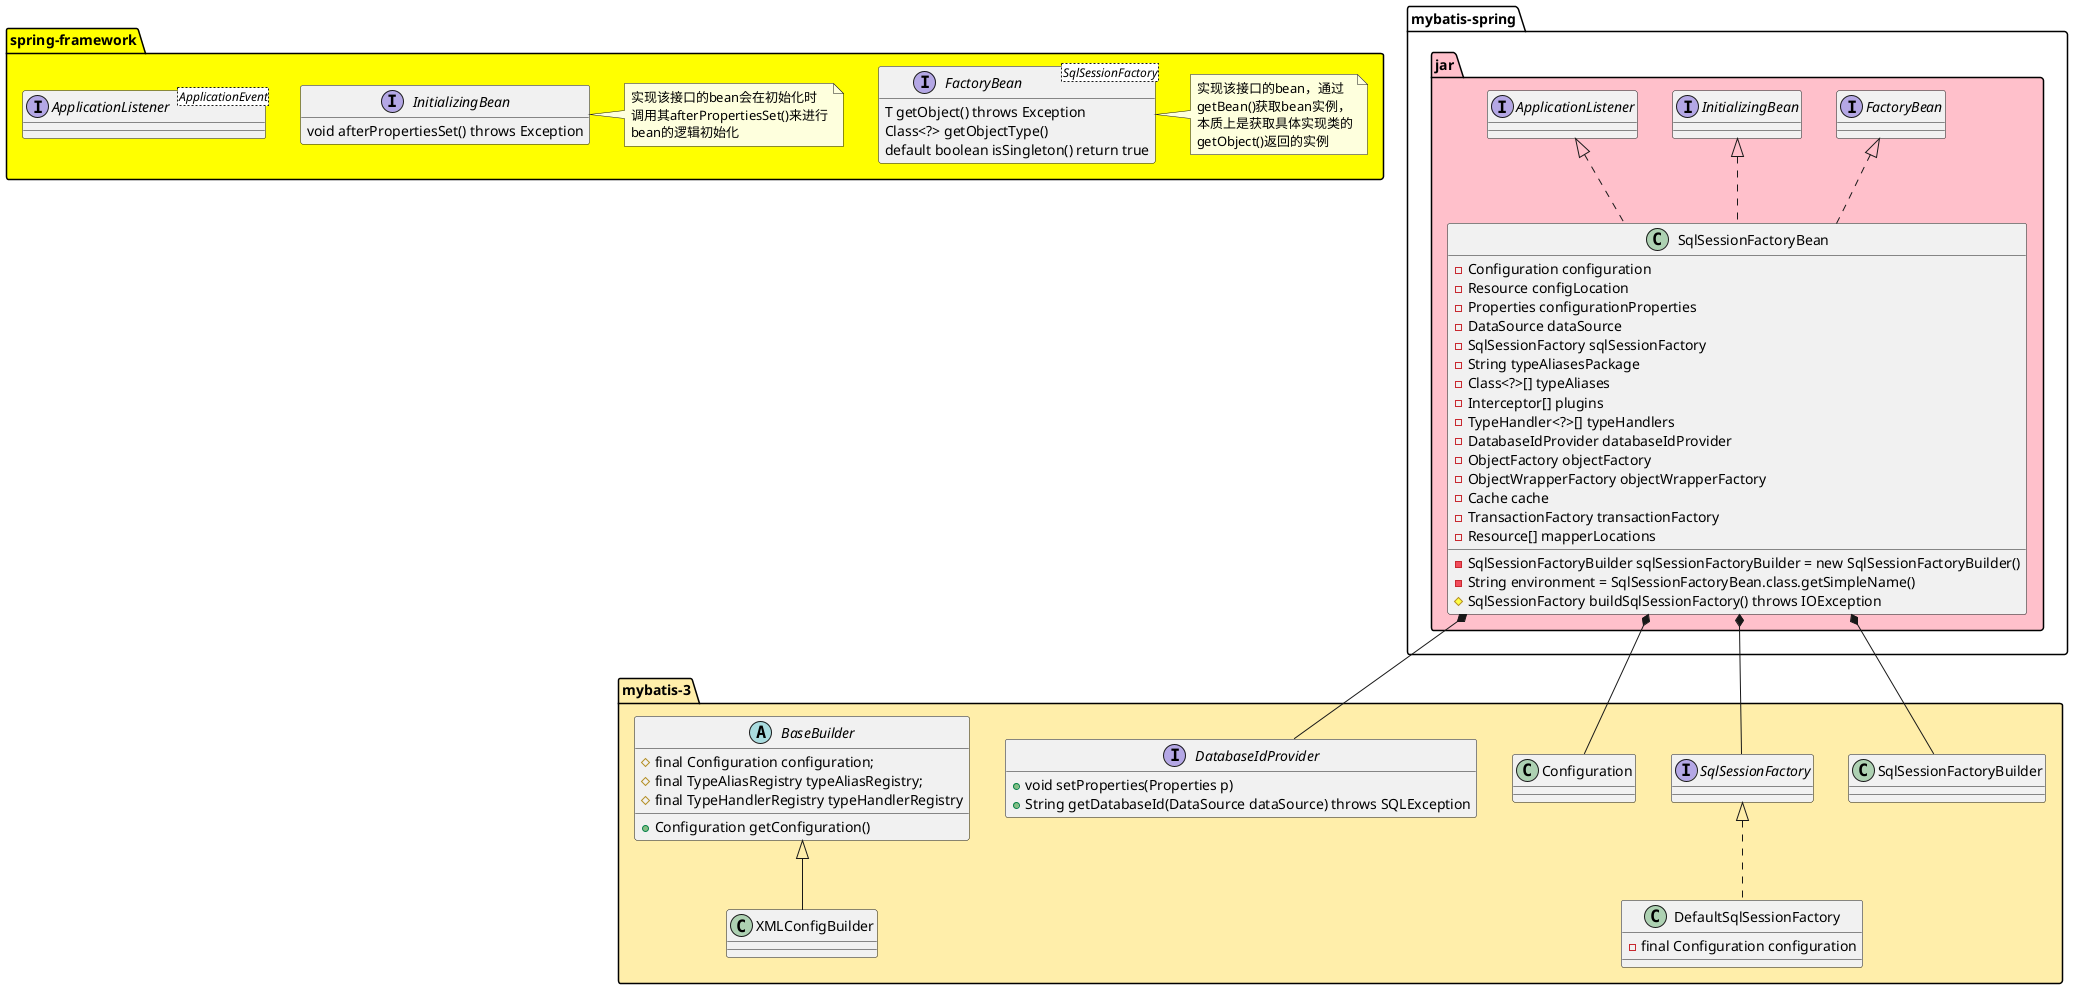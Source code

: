 @startuml
/'spring框架'/
package spring-framework #yellow{
    interface FactoryBean<SqlSessionFactory>{
        T getObject() throws Exception
        Class<?> getObjectType()
        default boolean isSingleton() return true
    }
    hide FactoryBean fields
    note right of FactoryBean:实现该接口的bean，通过\ngetBean()获取bean实例，\n本质上是获取具体实现类的\ngetObject()返回的实例
    interface ApplicationListener<ApplicationEvent>
    interface InitializingBean {
        void afterPropertiesSet() throws Exception
    }
    hide InitializingBean fields
    note right of InitializingBean:实现该接口的bean会在初始化时\n调用其afterPropertiesSet()来进行\nbean的逻辑初始化
}
/'mybatis-spring.jar'/
package mybatis-spring.jar #pink{
    class SqlSessionFactoryBean implements FactoryBean, InitializingBean, ApplicationListener{
        - Configuration configuration
        - Resource configLocation
        - Properties configurationProperties
        - DataSource dataSource
        - SqlSessionFactoryBuilder sqlSessionFactoryBuilder = new SqlSessionFactoryBuilder()
        - SqlSessionFactory sqlSessionFactory
        - String typeAliasesPackage
        - Class<?>[] typeAliases
        - Interceptor[] plugins
        - TypeHandler<?>[] typeHandlers
        - DatabaseIdProvider databaseIdProvider
        - ObjectFactory objectFactory
        - ObjectWrapperFactory objectWrapperFactory
        - Cache cache
        - TransactionFactory transactionFactory
        - Resource[] mapperLocations
        - String environment = SqlSessionFactoryBean.class.getSimpleName()
        # SqlSessionFactory buildSqlSessionFactory() throws IOException
    }
}

/'mybatis框架'/
package mybatis-3 #FEA{
    class SqlSessionFactoryBuilder
    interface SqlSessionFactory
    class Configuration
    interface DatabaseIdProvider {
      + void setProperties(Properties p)
      + String getDatabaseId(DataSource dataSource) throws SQLException
    }
    hide DatabaseIdProvider fields
    abstract class BaseBuilder{
        # final Configuration configuration;
        # final TypeAliasRegistry typeAliasRegistry;
        # final TypeHandlerRegistry typeHandlerRegistry
        + Configuration getConfiguration()
    }
    class XMLConfigBuilder extends BaseBuilder
    class DefaultSqlSessionFactory implements SqlSessionFactory{
      - final Configuration configuration
     }
    SqlSessionFactoryBean *-- SqlSessionFactoryBuilder
    SqlSessionFactoryBean *-- SqlSessionFactory
    SqlSessionFactoryBean *-- Configuration
    SqlSessionFactoryBean *-- DatabaseIdProvider
}

@enduml